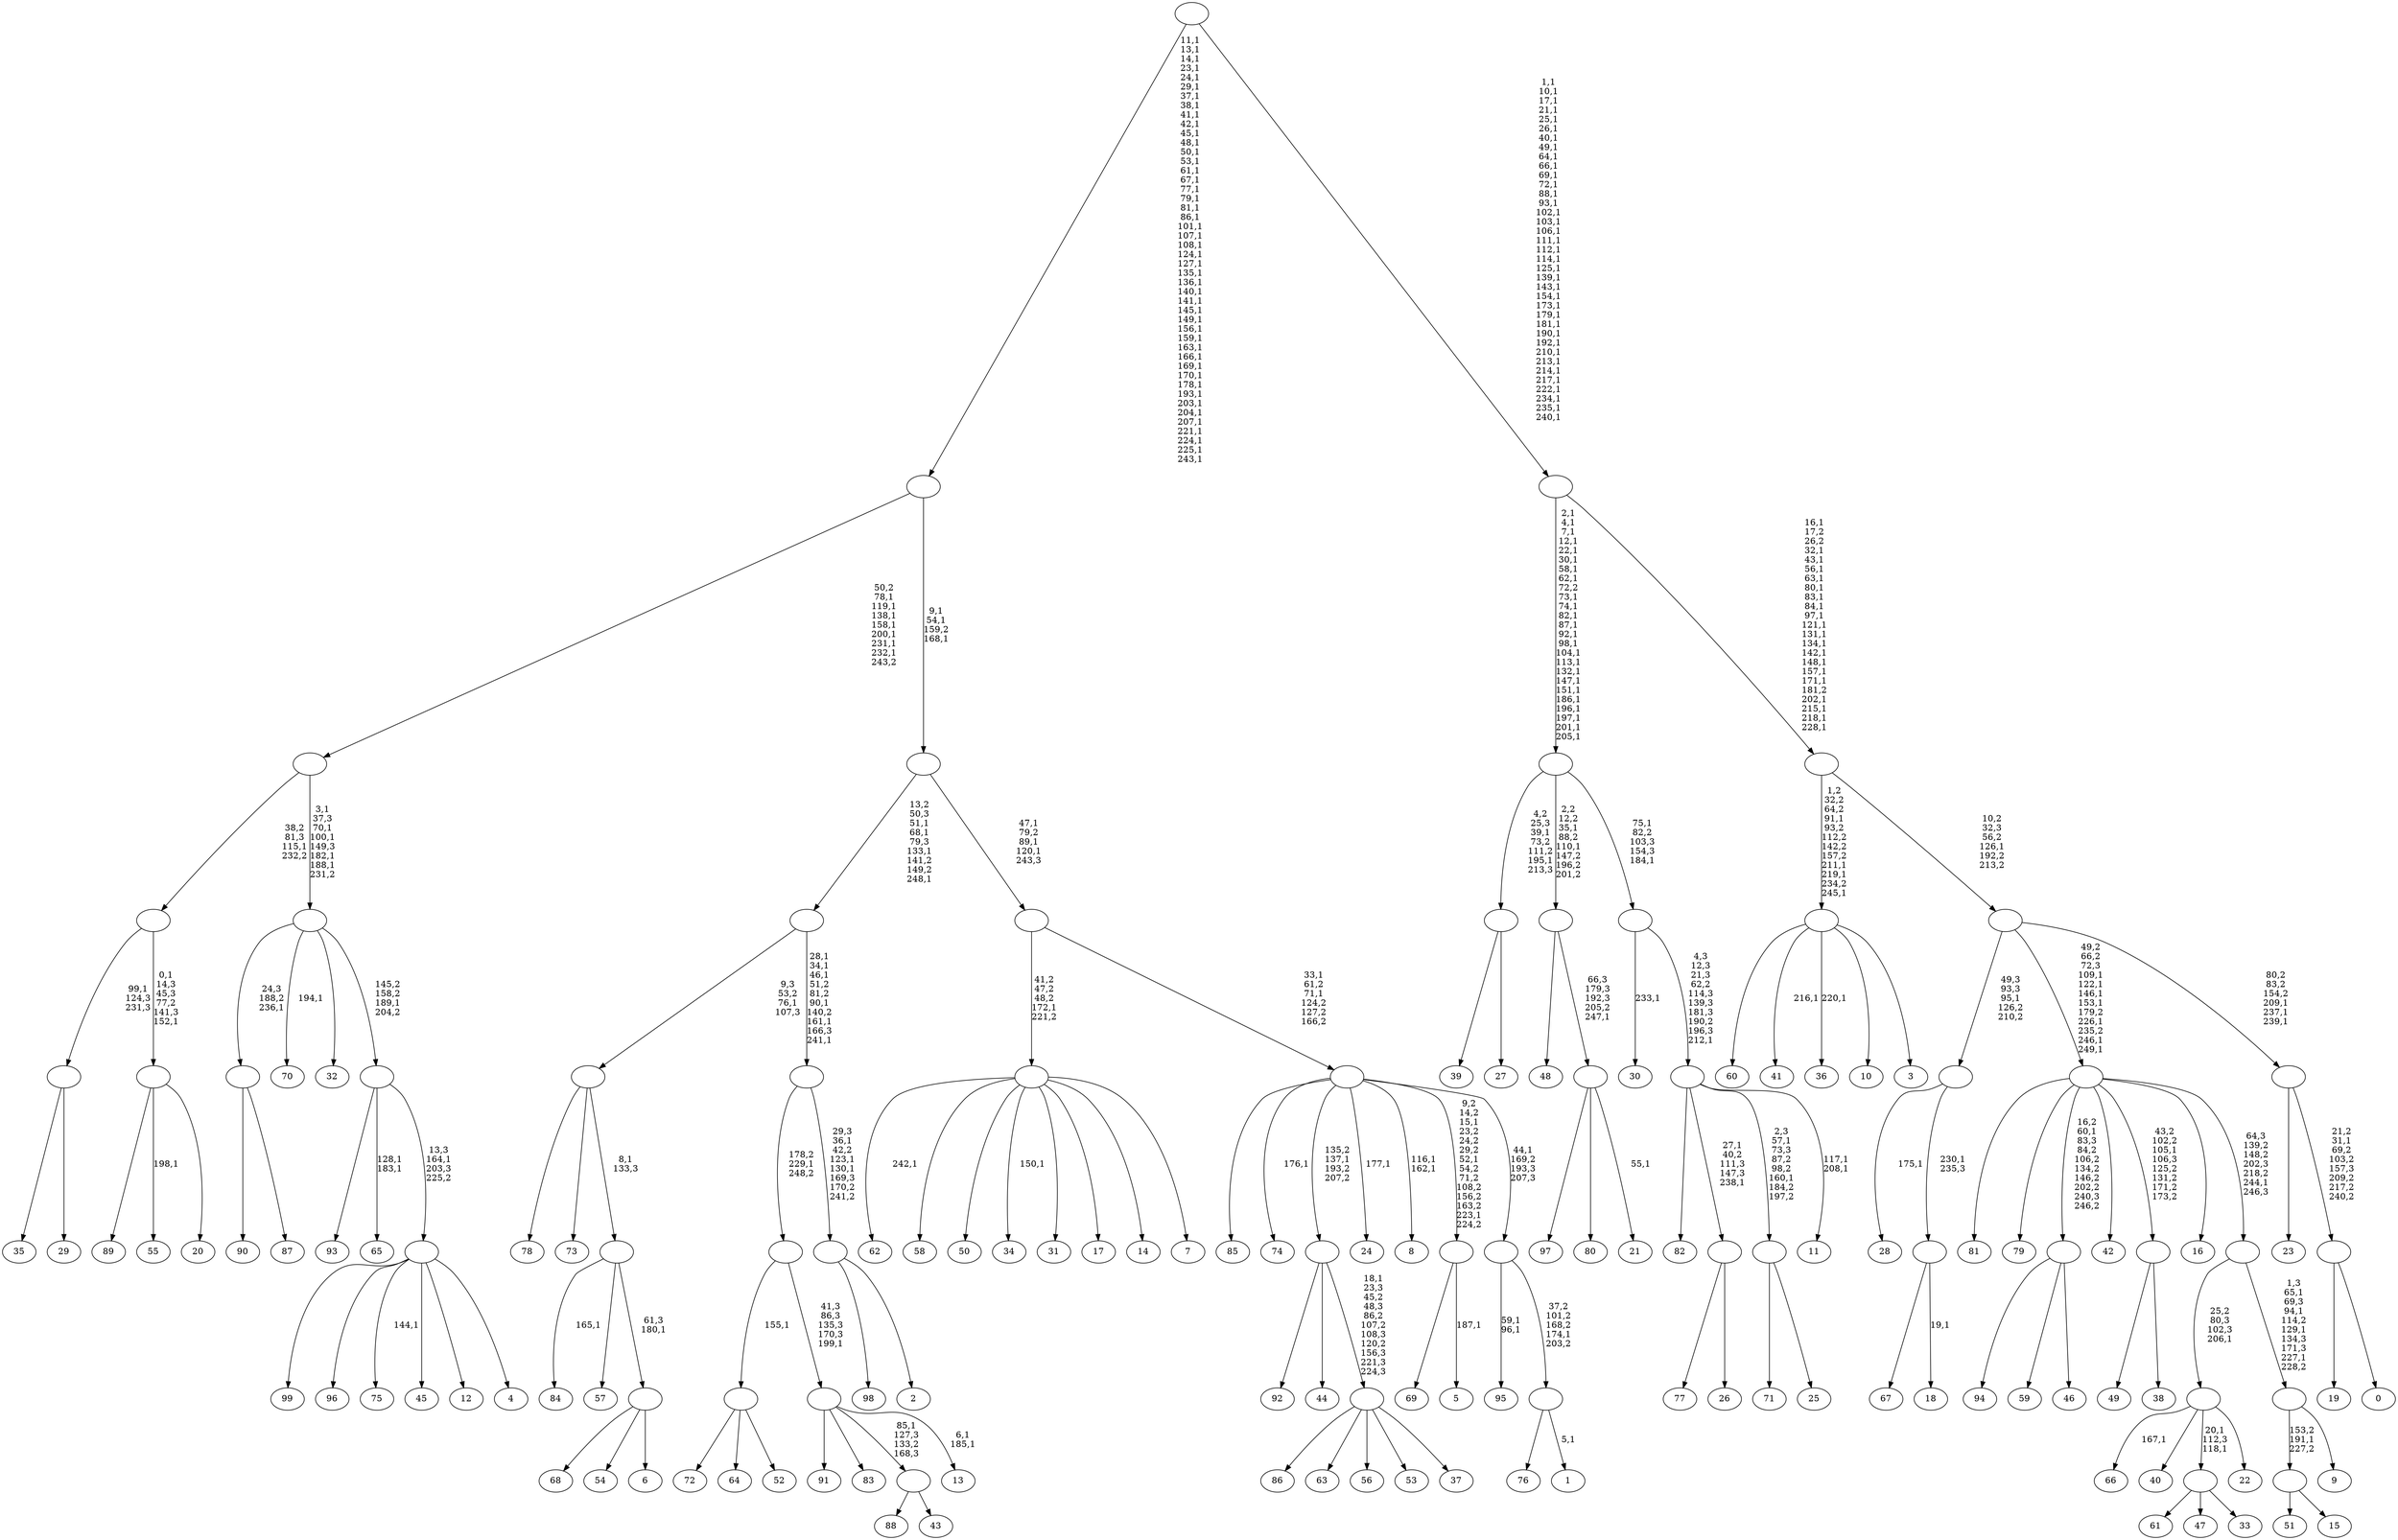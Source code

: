 digraph T {
	350 [label="99"]
	349 [label="98"]
	348 [label="97"]
	347 [label="96"]
	346 [label="95"]
	343 [label="94"]
	342 [label="93"]
	341 [label="92"]
	340 [label="91"]
	339 [label="90"]
	338 [label="89"]
	337 [label="88"]
	336 [label="87"]
	335 [label=""]
	334 [label="86"]
	333 [label="85"]
	332 [label="84"]
	330 [label="83"]
	329 [label="82"]
	328 [label="81"]
	327 [label="80"]
	326 [label="79"]
	325 [label="78"]
	324 [label="77"]
	323 [label="76"]
	322 [label="75"]
	320 [label="74"]
	318 [label="73"]
	317 [label="72"]
	316 [label="71"]
	315 [label="70"]
	313 [label="69"]
	312 [label="68"]
	311 [label="67"]
	310 [label="66"]
	308 [label="65"]
	305 [label="64"]
	304 [label="63"]
	303 [label="62"]
	301 [label="61"]
	300 [label="60"]
	299 [label="59"]
	298 [label="58"]
	297 [label="57"]
	296 [label="56"]
	295 [label="55"]
	293 [label="54"]
	292 [label="53"]
	291 [label="52"]
	290 [label=""]
	289 [label="51"]
	288 [label="50"]
	287 [label="49"]
	286 [label="48"]
	285 [label="47"]
	284 [label="46"]
	283 [label=""]
	282 [label="45"]
	281 [label="44"]
	280 [label="43"]
	279 [label=""]
	278 [label="42"]
	277 [label="41"]
	275 [label="40"]
	274 [label="39"]
	273 [label="38"]
	272 [label=""]
	271 [label="37"]
	270 [label=""]
	269 [label=""]
	268 [label="36"]
	266 [label="35"]
	265 [label="34"]
	263 [label="33"]
	262 [label=""]
	260 [label="32"]
	259 [label="31"]
	258 [label="30"]
	256 [label="29"]
	255 [label=""]
	254 [label="28"]
	252 [label="27"]
	251 [label=""]
	249 [label="26"]
	248 [label=""]
	246 [label="25"]
	245 [label=""]
	243 [label="24"]
	241 [label="23"]
	240 [label="22"]
	239 [label=""]
	238 [label="21"]
	236 [label=""]
	235 [label=""]
	233 [label="20"]
	232 [label=""]
	230 [label=""]
	229 [label="19"]
	228 [label="18"]
	226 [label=""]
	225 [label=""]
	224 [label="17"]
	223 [label="16"]
	222 [label="15"]
	221 [label=""]
	220 [label="14"]
	219 [label="13"]
	216 [label=""]
	215 [label=""]
	214 [label="12"]
	213 [label="11"]
	210 [label=""]
	209 [label=""]
	207 [label=""]
	183 [label="10"]
	182 [label="9"]
	181 [label=""]
	177 [label=""]
	176 [label=""]
	169 [label="8"]
	166 [label="7"]
	165 [label=""]
	164 [label="6"]
	163 [label=""]
	162 [label=""]
	161 [label=""]
	160 [label="5"]
	158 [label=""]
	155 [label="4"]
	154 [label=""]
	153 [label=""]
	152 [label=""]
	147 [label=""]
	140 [label="3"]
	139 [label=""]
	135 [label="2"]
	134 [label=""]
	131 [label=""]
	125 [label=""]
	121 [label="1"]
	119 [label=""]
	118 [label=""]
	117 [label=""]
	115 [label=""]
	112 [label=""]
	109 [label=""]
	63 [label="0"]
	62 [label=""]
	61 [label=""]
	58 [label=""]
	57 [label=""]
	37 [label=""]
	0 [label=""]
	335 -> 339 [label=""]
	335 -> 336 [label=""]
	290 -> 317 [label=""]
	290 -> 305 [label=""]
	290 -> 291 [label=""]
	283 -> 343 [label=""]
	283 -> 299 [label=""]
	283 -> 284 [label=""]
	279 -> 337 [label=""]
	279 -> 280 [label=""]
	272 -> 287 [label=""]
	272 -> 273 [label=""]
	270 -> 334 [label=""]
	270 -> 304 [label=""]
	270 -> 296 [label=""]
	270 -> 292 [label=""]
	270 -> 271 [label=""]
	269 -> 341 [label=""]
	269 -> 281 [label=""]
	269 -> 270 [label="18,1\n23,3\n45,2\n48,3\n86,2\n107,2\n108,3\n120,2\n156,3\n221,3\n224,3"]
	262 -> 301 [label=""]
	262 -> 285 [label=""]
	262 -> 263 [label=""]
	255 -> 266 [label=""]
	255 -> 256 [label=""]
	251 -> 274 [label=""]
	251 -> 252 [label=""]
	248 -> 324 [label=""]
	248 -> 249 [label=""]
	245 -> 316 [label=""]
	245 -> 246 [label=""]
	239 -> 262 [label="20,1\n112,3\n118,1"]
	239 -> 310 [label="167,1"]
	239 -> 275 [label=""]
	239 -> 240 [label=""]
	236 -> 238 [label="55,1"]
	236 -> 348 [label=""]
	236 -> 327 [label=""]
	235 -> 286 [label=""]
	235 -> 236 [label="66,3\n179,3\n192,3\n205,2\n247,1"]
	232 -> 295 [label="198,1"]
	232 -> 338 [label=""]
	232 -> 233 [label=""]
	230 -> 232 [label="0,1\n14,3\n45,3\n77,2\n141,3\n152,1"]
	230 -> 255 [label="99,1\n124,3\n231,3"]
	226 -> 228 [label="19,1"]
	226 -> 311 [label=""]
	225 -> 254 [label="175,1"]
	225 -> 226 [label="230,1\n235,3"]
	221 -> 289 [label=""]
	221 -> 222 [label=""]
	216 -> 219 [label="6,1\n185,1"]
	216 -> 340 [label=""]
	216 -> 330 [label=""]
	216 -> 279 [label="85,1\n127,3\n133,2\n168,3"]
	215 -> 290 [label="155,1"]
	215 -> 216 [label="41,3\n86,3\n135,3\n170,3\n199,1"]
	210 -> 213 [label="117,1\n208,1"]
	210 -> 245 [label="2,3\n57,1\n73,3\n87,2\n98,2\n160,1\n184,2\n197,2"]
	210 -> 248 [label="27,1\n40,2\n111,3\n147,3\n238,1"]
	210 -> 329 [label=""]
	209 -> 258 [label="233,1"]
	209 -> 210 [label="4,3\n12,3\n21,3\n62,2\n114,3\n139,3\n181,3\n190,2\n196,3\n212,1"]
	207 -> 209 [label="75,1\n82,2\n103,3\n154,3\n184,1"]
	207 -> 235 [label="2,2\n12,2\n35,1\n88,2\n110,1\n147,2\n196,2\n201,2"]
	207 -> 251 [label="4,2\n25,3\n39,1\n73,2\n111,2\n195,1\n213,3"]
	181 -> 221 [label="153,2\n191,1\n227,2"]
	181 -> 182 [label=""]
	177 -> 181 [label="1,3\n65,1\n69,3\n94,1\n114,2\n129,1\n134,3\n171,3\n227,1\n228,2"]
	177 -> 239 [label="25,2\n80,3\n102,3\n206,1"]
	176 -> 328 [label=""]
	176 -> 326 [label=""]
	176 -> 283 [label="16,2\n60,1\n83,3\n84,2\n106,2\n134,2\n146,2\n202,2\n240,3\n246,2"]
	176 -> 278 [label=""]
	176 -> 272 [label="43,2\n102,2\n105,1\n106,3\n125,2\n131,2\n171,2\n173,2"]
	176 -> 223 [label=""]
	176 -> 177 [label="64,3\n139,2\n148,2\n202,3\n218,2\n244,1\n246,3"]
	165 -> 265 [label="150,1"]
	165 -> 303 [label="242,1"]
	165 -> 298 [label=""]
	165 -> 288 [label=""]
	165 -> 259 [label=""]
	165 -> 224 [label=""]
	165 -> 220 [label=""]
	165 -> 166 [label=""]
	163 -> 312 [label=""]
	163 -> 293 [label=""]
	163 -> 164 [label=""]
	162 -> 332 [label="165,1"]
	162 -> 297 [label=""]
	162 -> 163 [label="61,3\n180,1"]
	161 -> 325 [label=""]
	161 -> 318 [label=""]
	161 -> 162 [label="8,1\n133,3"]
	158 -> 160 [label="187,1"]
	158 -> 313 [label=""]
	154 -> 322 [label="144,1"]
	154 -> 350 [label=""]
	154 -> 347 [label=""]
	154 -> 282 [label=""]
	154 -> 214 [label=""]
	154 -> 155 [label=""]
	153 -> 308 [label="128,1\n183,1"]
	153 -> 342 [label=""]
	153 -> 154 [label="13,3\n164,1\n203,3\n225,2"]
	152 -> 315 [label="194,1"]
	152 -> 335 [label="24,3\n188,2\n236,1"]
	152 -> 260 [label=""]
	152 -> 153 [label="145,2\n158,2\n189,1\n204,2"]
	147 -> 152 [label="3,1\n37,3\n70,1\n100,1\n149,3\n182,1\n188,1\n231,2"]
	147 -> 230 [label="38,2\n81,3\n115,1\n232,2"]
	139 -> 268 [label="220,1"]
	139 -> 277 [label="216,1"]
	139 -> 300 [label=""]
	139 -> 183 [label=""]
	139 -> 140 [label=""]
	134 -> 349 [label=""]
	134 -> 135 [label=""]
	131 -> 134 [label="29,3\n36,1\n42,2\n123,1\n130,1\n169,3\n170,2\n241,2"]
	131 -> 215 [label="178,2\n229,1\n248,2"]
	125 -> 131 [label="28,1\n34,1\n46,1\n51,2\n81,2\n90,1\n140,2\n161,1\n166,3\n241,1"]
	125 -> 161 [label="9,3\n53,2\n76,1\n107,3"]
	119 -> 121 [label="5,1"]
	119 -> 323 [label=""]
	118 -> 346 [label="59,1\n96,1"]
	118 -> 119 [label="37,2\n101,2\n168,2\n174,1\n203,2"]
	117 -> 158 [label="9,2\n14,2\n15,1\n23,2\n24,2\n29,2\n52,1\n54,2\n71,2\n108,2\n156,2\n163,2\n223,1\n224,2"]
	117 -> 169 [label="116,1\n162,1"]
	117 -> 243 [label="177,1"]
	117 -> 320 [label="176,1"]
	117 -> 333 [label=""]
	117 -> 269 [label="135,2\n137,1\n193,2\n207,2"]
	117 -> 118 [label="44,1\n169,2\n193,3\n207,3"]
	115 -> 117 [label="33,1\n61,2\n71,1\n124,2\n127,2\n166,2"]
	115 -> 165 [label="41,2\n47,2\n48,2\n172,1\n221,2"]
	112 -> 115 [label="47,1\n79,2\n89,1\n120,1\n243,3"]
	112 -> 125 [label="13,2\n50,3\n51,1\n68,1\n79,3\n133,1\n141,2\n149,2\n248,1"]
	109 -> 112 [label="9,1\n54,1\n159,2\n168,1"]
	109 -> 147 [label="50,2\n78,1\n119,1\n138,1\n158,1\n200,1\n231,1\n232,1\n243,2"]
	62 -> 229 [label=""]
	62 -> 63 [label=""]
	61 -> 241 [label=""]
	61 -> 62 [label="21,2\n31,1\n69,2\n103,2\n157,3\n209,2\n217,2\n240,2"]
	58 -> 61 [label="80,2\n83,2\n154,2\n209,1\n237,1\n239,1"]
	58 -> 176 [label="49,2\n66,2\n72,3\n109,1\n122,1\n146,1\n153,1\n179,2\n226,1\n235,2\n246,1\n249,1"]
	58 -> 225 [label="49,3\n93,3\n95,1\n126,2\n210,2"]
	57 -> 139 [label="1,2\n32,2\n64,2\n91,1\n93,2\n112,2\n142,2\n157,2\n211,1\n219,1\n234,2\n245,1"]
	57 -> 58 [label="10,2\n32,3\n56,2\n126,1\n192,2\n213,2"]
	37 -> 57 [label="16,1\n17,2\n26,2\n32,1\n43,1\n56,1\n63,1\n80,1\n83,1\n84,1\n97,1\n121,1\n131,1\n134,1\n142,1\n148,1\n157,1\n171,1\n181,2\n202,1\n215,1\n218,1\n228,1"]
	37 -> 207 [label="2,1\n4,1\n7,1\n12,1\n22,1\n30,1\n58,1\n62,1\n72,2\n73,1\n74,1\n82,1\n87,1\n92,1\n98,1\n104,1\n113,1\n132,1\n147,1\n151,1\n186,1\n196,1\n197,1\n201,1\n205,1"]
	0 -> 37 [label="1,1\n10,1\n17,1\n21,1\n25,1\n26,1\n40,1\n49,1\n64,1\n66,1\n69,1\n72,1\n88,1\n93,1\n102,1\n103,1\n106,1\n111,1\n112,1\n114,1\n125,1\n139,1\n143,1\n154,1\n173,1\n179,1\n181,1\n190,1\n192,1\n210,1\n213,1\n214,1\n217,1\n222,1\n234,1\n235,1\n240,1"]
	0 -> 109 [label="11,1\n13,1\n14,1\n23,1\n24,1\n29,1\n37,1\n38,1\n41,1\n42,1\n45,1\n48,1\n50,1\n53,1\n61,1\n67,1\n77,1\n79,1\n81,1\n86,1\n101,1\n107,1\n108,1\n124,1\n127,1\n135,1\n136,1\n140,1\n141,1\n145,1\n149,1\n156,1\n159,1\n163,1\n166,1\n169,1\n170,1\n178,1\n193,1\n203,1\n204,1\n207,1\n221,1\n224,1\n225,1\n243,1"]
}
